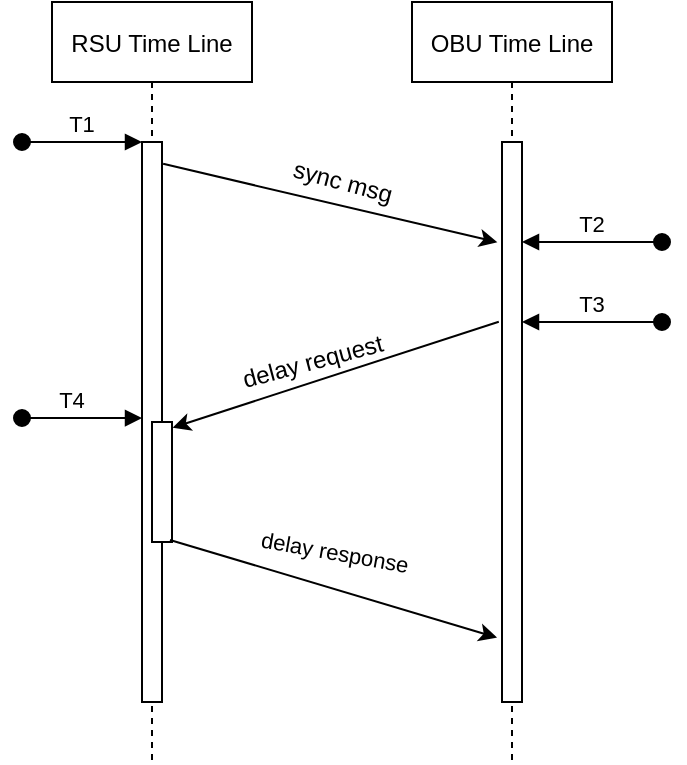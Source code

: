 <mxfile version="14.0.3" type="github">
  <diagram id="kgpKYQtTHZ0yAKxKKP6v" name="Page-1">
    <mxGraphModel dx="1185" dy="644" grid="1" gridSize="10" guides="1" tooltips="1" connect="1" arrows="1" fold="1" page="1" pageScale="1" pageWidth="850" pageHeight="1100" math="0" shadow="0">
      <root>
        <mxCell id="0" />
        <mxCell id="1" parent="0" />
        <mxCell id="3nuBFxr9cyL0pnOWT2aG-1" value="RSU Time Line" style="shape=umlLifeline;perimeter=lifelinePerimeter;container=1;collapsible=0;recursiveResize=0;rounded=0;shadow=0;strokeWidth=1;" parent="1" vertex="1">
          <mxGeometry x="120" y="80" width="100" height="380" as="geometry" />
        </mxCell>
        <mxCell id="3nuBFxr9cyL0pnOWT2aG-2" value="" style="points=[];perimeter=orthogonalPerimeter;rounded=0;shadow=0;strokeWidth=1;" parent="3nuBFxr9cyL0pnOWT2aG-1" vertex="1">
          <mxGeometry x="45" y="70" width="10" height="280" as="geometry" />
        </mxCell>
        <mxCell id="3nuBFxr9cyL0pnOWT2aG-3" value="T1" style="verticalAlign=bottom;startArrow=oval;endArrow=block;startSize=8;shadow=0;strokeWidth=1;" parent="3nuBFxr9cyL0pnOWT2aG-1" target="3nuBFxr9cyL0pnOWT2aG-2" edge="1">
          <mxGeometry relative="1" as="geometry">
            <mxPoint x="-15" y="70" as="sourcePoint" />
          </mxGeometry>
        </mxCell>
        <mxCell id="3nuBFxr9cyL0pnOWT2aG-4" value="" style="points=[];perimeter=orthogonalPerimeter;rounded=0;shadow=0;strokeWidth=1;" parent="3nuBFxr9cyL0pnOWT2aG-1" vertex="1">
          <mxGeometry x="50" y="210" width="10" height="60" as="geometry" />
        </mxCell>
        <mxCell id="RDYYSeMrjVz4UaMPICmR-7" value="T4" style="verticalAlign=bottom;startArrow=oval;endArrow=block;startSize=8;shadow=0;strokeWidth=1;entryX=0;entryY=0.493;entryDx=0;entryDy=0;entryPerimeter=0;" edge="1" parent="3nuBFxr9cyL0pnOWT2aG-1" target="3nuBFxr9cyL0pnOWT2aG-2">
          <mxGeometry x="-0.159" relative="1" as="geometry">
            <mxPoint x="-15" y="208" as="sourcePoint" />
            <mxPoint x="165" y="150" as="targetPoint" />
            <Array as="points">
              <mxPoint x="-10" y="208" />
            </Array>
            <mxPoint as="offset" />
          </mxGeometry>
        </mxCell>
        <mxCell id="3nuBFxr9cyL0pnOWT2aG-5" value="OBU Time Line" style="shape=umlLifeline;perimeter=lifelinePerimeter;container=1;collapsible=0;recursiveResize=0;rounded=0;shadow=0;strokeWidth=1;" parent="1" vertex="1">
          <mxGeometry x="300" y="80" width="100" height="380" as="geometry" />
        </mxCell>
        <mxCell id="3nuBFxr9cyL0pnOWT2aG-6" value="" style="points=[];perimeter=orthogonalPerimeter;rounded=0;shadow=0;strokeWidth=1;" parent="3nuBFxr9cyL0pnOWT2aG-5" vertex="1">
          <mxGeometry x="45" y="70" width="10" height="280" as="geometry" />
        </mxCell>
        <mxCell id="RDYYSeMrjVz4UaMPICmR-1" value="" style="endArrow=classic;html=1;exitX=1.056;exitY=0.039;exitDx=0;exitDy=0;exitPerimeter=0;entryX=-0.233;entryY=0.179;entryDx=0;entryDy=0;entryPerimeter=0;" edge="1" parent="1" source="3nuBFxr9cyL0pnOWT2aG-2" target="3nuBFxr9cyL0pnOWT2aG-6">
          <mxGeometry width="50" height="50" relative="1" as="geometry">
            <mxPoint x="180" y="160" as="sourcePoint" />
            <mxPoint x="340" y="190" as="targetPoint" />
          </mxGeometry>
        </mxCell>
        <mxCell id="RDYYSeMrjVz4UaMPICmR-2" value="" style="endArrow=classic;html=1;entryX=1.033;entryY=0.047;entryDx=0;entryDy=0;entryPerimeter=0;exitX=-0.16;exitY=0.321;exitDx=0;exitDy=0;exitPerimeter=0;" edge="1" parent="1" source="3nuBFxr9cyL0pnOWT2aG-6" target="3nuBFxr9cyL0pnOWT2aG-4">
          <mxGeometry width="50" height="50" relative="1" as="geometry">
            <mxPoint x="342" y="237" as="sourcePoint" />
            <mxPoint x="450" y="260" as="targetPoint" />
          </mxGeometry>
        </mxCell>
        <mxCell id="RDYYSeMrjVz4UaMPICmR-3" value="T2" style="verticalAlign=bottom;startArrow=oval;endArrow=block;startSize=8;shadow=0;strokeWidth=1;" edge="1" parent="1">
          <mxGeometry relative="1" as="geometry">
            <mxPoint x="425" y="200" as="sourcePoint" />
            <mxPoint x="355" y="200" as="targetPoint" />
            <Array as="points">
              <mxPoint x="385" y="200" />
            </Array>
          </mxGeometry>
        </mxCell>
        <mxCell id="RDYYSeMrjVz4UaMPICmR-4" value="T3" style="verticalAlign=bottom;startArrow=oval;endArrow=block;startSize=8;shadow=0;strokeWidth=1;" edge="1" parent="1">
          <mxGeometry relative="1" as="geometry">
            <mxPoint x="425" y="240" as="sourcePoint" />
            <mxPoint x="355" y="240" as="targetPoint" />
            <Array as="points">
              <mxPoint x="385" y="240" />
            </Array>
          </mxGeometry>
        </mxCell>
        <mxCell id="RDYYSeMrjVz4UaMPICmR-5" value="" style="endArrow=classic;html=1;entryX=-0.248;entryY=0.885;entryDx=0;entryDy=0;entryPerimeter=0;" edge="1" parent="1" target="3nuBFxr9cyL0pnOWT2aG-6">
          <mxGeometry width="50" height="50" relative="1" as="geometry">
            <mxPoint x="179" y="349" as="sourcePoint" />
            <mxPoint x="150" y="320" as="targetPoint" />
          </mxGeometry>
        </mxCell>
        <mxCell id="RDYYSeMrjVz4UaMPICmR-10" value="delay response" style="edgeLabel;html=1;align=center;verticalAlign=middle;resizable=0;points=[];rotation=10;" vertex="1" connectable="0" parent="RDYYSeMrjVz4UaMPICmR-5">
          <mxGeometry x="-0.112" relative="1" as="geometry">
            <mxPoint x="8.67" y="-15.95" as="offset" />
          </mxGeometry>
        </mxCell>
        <mxCell id="RDYYSeMrjVz4UaMPICmR-8" value="sync msg" style="text;html=1;align=center;verticalAlign=middle;resizable=0;points=[];autosize=1;rotation=15;" vertex="1" parent="1">
          <mxGeometry x="230" y="160" width="70" height="20" as="geometry" />
        </mxCell>
        <mxCell id="RDYYSeMrjVz4UaMPICmR-9" value="delay request" style="text;html=1;align=center;verticalAlign=middle;resizable=0;points=[];autosize=1;rotation=-15;" vertex="1" parent="1">
          <mxGeometry x="205" y="250" width="90" height="20" as="geometry" />
        </mxCell>
      </root>
    </mxGraphModel>
  </diagram>
</mxfile>

